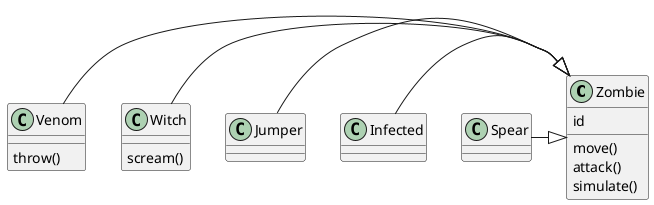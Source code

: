 @startuml
'https://plantuml.com/class-diagram

class Zombie {
    id
    move()
    attack()
    simulate()
}

class Venom {
    throw()
}

class Witch {
    scream()
}

Venom -|> Zombie
Witch -|> Zombie
Jumper -|> Zombie
Infected -|> Zombie
Spear -|> Zombie


@enduml
